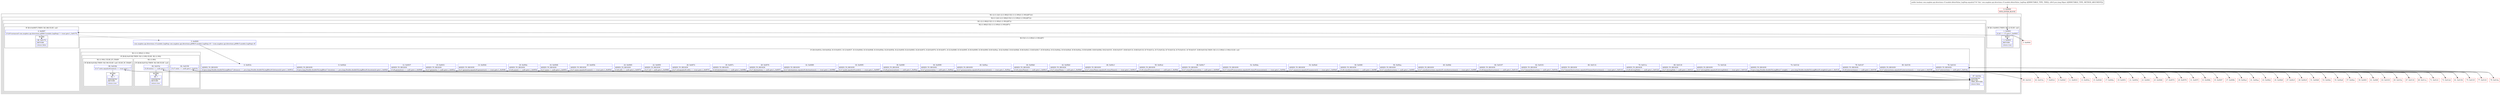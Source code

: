 digraph "CFG forcom.mapbox.api.directions.v5.models.$AutoValue_LegStep.equals(Ljava\/lang\/Object;)Z" {
subgraph cluster_Region_762921997 {
label = "R(1:(2:(1:2)|(1:(2:(1:88)|(3:5|(1:(1:(1:89))(1:(1:90)))|87)))))";
node [shape=record,color=blue];
subgraph cluster_Region_1148324037 {
label = "R(2:(1:2)|(1:(2:(1:88)|(3:5|(1:(1:(1:89))(1:(1:90)))|87))))";
node [shape=record,color=blue];
subgraph cluster_IfRegion_1096815464 {
label = "IF [B:1:0x0001] THEN: R(1:2) ELSE: null";
node [shape=record,color=blue];
Node_1 [shape=record,label="{1\:\ 0x0001|if (r8 == r7) goto L_0x0003\l}"];
subgraph cluster_Region_238860543 {
label = "R(1:2)";
node [shape=record,color=blue];
Node_2 [shape=record,label="{2\:\ 0x0003|RETURN\l|return true\l}"];
}
}
subgraph cluster_Region_1761795097 {
label = "R(1:(2:(1:88)|(3:5|(1:(1:(1:89))(1:(1:90)))|87)))";
node [shape=record,color=blue];
subgraph cluster_Region_1038276060 {
label = "R(2:(1:88)|(3:5|(1:(1:(1:89))(1:(1:90)))|87))";
node [shape=record,color=blue];
subgraph cluster_IfRegion_2086173275 {
label = "IF [B:4:0x0007] THEN: R(1:88) ELSE: null";
node [shape=record,color=blue];
Node_4 [shape=record,label="{4\:\ 0x0007|if ((r8 instanceof com.mapbox.api.directions.p008v5.models.LegStep) != true) goto L_0x0170\l}"];
subgraph cluster_Region_399036015 {
label = "R(1:88)";
node [shape=record,color=blue];
Node_88 [shape=record,label="{88\:\ 0x0170|RETURN\l|return false\l}"];
}
}
subgraph cluster_Region_2138104187 {
label = "R(3:5|(1:(1:(1:89))(1:(1:90)))|87)";
node [shape=record,color=blue];
Node_5 [shape=record,label="{5\:\ 0x0009|com.mapbox.api.directions.v5.models.LegStep com.mapbox.api.directions.p008v5.models.LegStep r8 = (com.mapbox.api.directions.p008v5.models.LegStep) r8\l}"];
subgraph cluster_IfRegion_1259598465 {
label = "IF [B:6:0x001b, B:8:0x002d, B:10:0x0031, B:12:0x0037, B:14:0x0044, B:16:0x0048, B:18:0x004e, B:20:0x005b, B:22:0x005f, B:24:0x0065, B:26:0x0072, B:28:0x0076, B:30:0x007c, B:32:0x0089, B:34:0x0095, B:36:0x0099, B:38:0x009f, B:40:0x00ac, B:42:0x00b0, B:44:0x00b6, B:46:0x00c3, B:48:0x00c7, B:50:0x00cd, B:52:0x00da, B:54:0x00e6, B:56:0x00ea, B:58:0x00f0, B:60:0x00fd, B:62:0x0101, B:64:0x0107, B:66:0x0114, B:68:0x0118, B:70:0x011e, B:72:0x012b, B:74:0x013d, B:76:0x0141, B:78:0x0147, B:80:0x0154] THEN: R(1:(1:(1:89))(1:(1:90))) ELSE: null";
node [shape=record,color=blue];
Node_6 [shape=record,label="{6\:\ 0x001b|ADDED_TO_REGION\l|if (java.lang.Double.doubleToLongBits(r7.distance) == java.lang.Double.doubleToLongBits(r8.distance())) goto L_0x001d\l}"];
Node_8 [shape=record,label="{8\:\ 0x002d|ADDED_TO_REGION\l|if (java.lang.Double.doubleToLongBits(r7.duration) == java.lang.Double.doubleToLongBits(r8.duration())) goto L_0x002f\l}"];
Node_10 [shape=record,label="{10\:\ 0x0031|ADDED_TO_REGION\l|if (r7.geometry != null) goto L_0x003a\l}"];
Node_12 [shape=record,label="{12\:\ 0x0037|ADDED_TO_REGION\l|if (r8.geometry() == null) goto L_0x0046\l}"];
Node_14 [shape=record,label="{14\:\ 0x0044|ADDED_TO_REGION\l|if (r7.geometry.equals(r8.geometry()) == true) goto L_0x0046\l}"];
Node_16 [shape=record,label="{16\:\ 0x0048|ADDED_TO_REGION\l|if (r7.name != null) goto L_0x0051\l}"];
Node_18 [shape=record,label="{18\:\ 0x004e|ADDED_TO_REGION\l|if (r8.name() == null) goto L_0x005d\l}"];
Node_20 [shape=record,label="{20\:\ 0x005b|ADDED_TO_REGION\l|if (r7.name.equals(r8.name()) == true) goto L_0x005d\l}"];
Node_22 [shape=record,label="{22\:\ 0x005f|ADDED_TO_REGION\l|if (r7.ref != null) goto L_0x0068\l}"];
Node_24 [shape=record,label="{24\:\ 0x0065|ADDED_TO_REGION\l|if (r8.ref() == null) goto L_0x0074\l}"];
Node_26 [shape=record,label="{26\:\ 0x0072|ADDED_TO_REGION\l|if (r7.ref.equals(r8.ref()) == true) goto L_0x0074\l}"];
Node_28 [shape=record,label="{28\:\ 0x0076|ADDED_TO_REGION\l|if (r7.destinations != null) goto L_0x007f\l}"];
Node_30 [shape=record,label="{30\:\ 0x007c|ADDED_TO_REGION\l|if (r8.destinations() == null) goto L_0x008b\l}"];
Node_32 [shape=record,label="{32\:\ 0x0089|ADDED_TO_REGION\l|if (r7.destinations.equals(r8.destinations()) == true) goto L_0x008b\l}"];
Node_34 [shape=record,label="{34\:\ 0x0095|ADDED_TO_REGION\l|if (r7.mode.equals(r8.mode()) == true) goto L_0x0097\l}"];
Node_36 [shape=record,label="{36\:\ 0x0099|ADDED_TO_REGION\l|if (r7.pronunciation != null) goto L_0x00a2\l}"];
Node_38 [shape=record,label="{38\:\ 0x009f|ADDED_TO_REGION\l|if (r8.pronunciation() == null) goto L_0x00ae\l}"];
Node_40 [shape=record,label="{40\:\ 0x00ac|ADDED_TO_REGION\l|if (r7.pronunciation.equals(r8.pronunciation()) == true) goto L_0x00ae\l}"];
Node_42 [shape=record,label="{42\:\ 0x00b0|ADDED_TO_REGION\l|if (r7.rotaryName != null) goto L_0x00b9\l}"];
Node_44 [shape=record,label="{44\:\ 0x00b6|ADDED_TO_REGION\l|if (r8.rotaryName() == null) goto L_0x00c5\l}"];
Node_46 [shape=record,label="{46\:\ 0x00c3|ADDED_TO_REGION\l|if (r7.rotaryName.equals(r8.rotaryName()) == true) goto L_0x00c5\l}"];
Node_48 [shape=record,label="{48\:\ 0x00c7|ADDED_TO_REGION\l|if (r7.rotaryPronunciation != null) goto L_0x00d0\l}"];
Node_50 [shape=record,label="{50\:\ 0x00cd|ADDED_TO_REGION\l|if (r8.rotaryPronunciation() == null) goto L_0x00dc\l}"];
Node_52 [shape=record,label="{52\:\ 0x00da|ADDED_TO_REGION\l|if (r7.rotaryPronunciation.equals(r8.rotaryPronunciation()) == true) goto L_0x00dc\l}"];
Node_54 [shape=record,label="{54\:\ 0x00e6|ADDED_TO_REGION\l|if (r7.maneuver.equals(r8.maneuver()) == true) goto L_0x00e8\l}"];
Node_56 [shape=record,label="{56\:\ 0x00ea|ADDED_TO_REGION\l|if (r7.voiceInstructions != null) goto L_0x00f3\l}"];
Node_58 [shape=record,label="{58\:\ 0x00f0|ADDED_TO_REGION\l|if (r8.voiceInstructions() == null) goto L_0x00ff\l}"];
Node_60 [shape=record,label="{60\:\ 0x00fd|ADDED_TO_REGION\l|if (r7.voiceInstructions.equals(r8.voiceInstructions()) == true) goto L_0x00ff\l}"];
Node_62 [shape=record,label="{62\:\ 0x0101|ADDED_TO_REGION\l|if (r7.bannerInstructions != null) goto L_0x010a\l}"];
Node_64 [shape=record,label="{64\:\ 0x0107|ADDED_TO_REGION\l|if (r8.bannerInstructions() == null) goto L_0x0116\l}"];
Node_66 [shape=record,label="{66\:\ 0x0114|ADDED_TO_REGION\l|if (r7.bannerInstructions.equals(r8.bannerInstructions()) == true) goto L_0x0116\l}"];
Node_68 [shape=record,label="{68\:\ 0x0118|ADDED_TO_REGION\l|if (r7.drivingSide != null) goto L_0x0121\l}"];
Node_70 [shape=record,label="{70\:\ 0x011e|ADDED_TO_REGION\l|if (r8.drivingSide() == null) goto L_0x012d\l}"];
Node_72 [shape=record,label="{72\:\ 0x012b|ADDED_TO_REGION\l|if (r7.drivingSide.equals(r8.drivingSide()) == true) goto L_0x012d\l}"];
Node_74 [shape=record,label="{74\:\ 0x013d|ADDED_TO_REGION\l|if (java.lang.Double.doubleToLongBits(r7.weight) == java.lang.Double.doubleToLongBits(r8.weight())) goto L_0x013f\l}"];
Node_76 [shape=record,label="{76\:\ 0x0141|ADDED_TO_REGION\l|if (r7.intersections != null) goto L_0x014a\l}"];
Node_78 [shape=record,label="{78\:\ 0x0147|ADDED_TO_REGION\l|if (r8.intersections() == null) goto L_0x0156\l}"];
Node_80 [shape=record,label="{80\:\ 0x0154|ADDED_TO_REGION\l|if (r7.intersections.equals(r8.intersections()) == true) goto L_0x0156\l}"];
subgraph cluster_Region_1758804635 {
label = "R(1:(1:(1:89))(1:(1:90)))";
node [shape=record,color=blue];
subgraph cluster_IfRegion_1135763048 {
label = "IF [B:82:0x0158] THEN: R(1:(1:89)) ELSE: R(1:(1:90))";
node [shape=record,color=blue];
Node_82 [shape=record,label="{82\:\ 0x0158|if (r7.exits == null) goto L_0x015a\l}"];
subgraph cluster_Region_2089250535 {
label = "R(1:(1:89))";
node [shape=record,color=blue];
subgraph cluster_IfRegion_2077523784 {
label = "IF [B:84:0x015e] THEN: R(1:89) ELSE: null";
node [shape=record,color=blue];
Node_84 [shape=record,label="{84\:\ 0x015e|if (r8.exits() == null) goto L_?\l}"];
subgraph cluster_Region_762145966 {
label = "R(1:89)";
node [shape=record,color=blue];
Node_89 [shape=record,label="{89\:\ ?|SYNTHETIC\lRETURN\l|return true\l}"];
}
}
}
subgraph cluster_Region_1814923898 {
label = "R(1:(1:90)) | ELSE_IF_CHAIN\l";
node [shape=record,color=blue];
subgraph cluster_IfRegion_235183871 {
label = "IF [B:86:0x016b] THEN: R(1:90) ELSE: null | ELSE_IF_CHAIN\l";
node [shape=record,color=blue];
Node_86 [shape=record,label="{86\:\ 0x016b|if (r7.exits.equals(r8.exits()) == true) goto L_?\l}"];
subgraph cluster_Region_1027463305 {
label = "R(1:90)";
node [shape=record,color=blue];
Node_90 [shape=record,label="{90\:\ ?|SYNTHETIC\lRETURN\l|return true\l}"];
}
}
}
}
}
}
Node_87 [shape=record,label="{87\:\ 0x016e|SYNTHETIC\lRETURN\lORIG_RETURN\l|return false\l}"];
}
}
}
}
}
Node_0 [shape=record,color=red,label="{0\:\ 0x0000|MTH_ENTER_BLOCK\l}"];
Node_3 [shape=record,color=red,label="{3\:\ 0x0004}"];
Node_7 [shape=record,color=red,label="{7\:\ 0x001d}"];
Node_9 [shape=record,color=red,label="{9\:\ 0x002f}"];
Node_11 [shape=record,color=red,label="{11\:\ 0x0033}"];
Node_13 [shape=record,color=red,label="{13\:\ 0x003a}"];
Node_15 [shape=record,color=red,label="{15\:\ 0x0046}"];
Node_17 [shape=record,color=red,label="{17\:\ 0x004a}"];
Node_19 [shape=record,color=red,label="{19\:\ 0x0051}"];
Node_21 [shape=record,color=red,label="{21\:\ 0x005d}"];
Node_23 [shape=record,color=red,label="{23\:\ 0x0061}"];
Node_25 [shape=record,color=red,label="{25\:\ 0x0068}"];
Node_27 [shape=record,color=red,label="{27\:\ 0x0074}"];
Node_29 [shape=record,color=red,label="{29\:\ 0x0078}"];
Node_31 [shape=record,color=red,label="{31\:\ 0x007f}"];
Node_33 [shape=record,color=red,label="{33\:\ 0x008b}"];
Node_35 [shape=record,color=red,label="{35\:\ 0x0097}"];
Node_37 [shape=record,color=red,label="{37\:\ 0x009b}"];
Node_39 [shape=record,color=red,label="{39\:\ 0x00a2}"];
Node_41 [shape=record,color=red,label="{41\:\ 0x00ae}"];
Node_43 [shape=record,color=red,label="{43\:\ 0x00b2}"];
Node_45 [shape=record,color=red,label="{45\:\ 0x00b9}"];
Node_47 [shape=record,color=red,label="{47\:\ 0x00c5}"];
Node_49 [shape=record,color=red,label="{49\:\ 0x00c9}"];
Node_51 [shape=record,color=red,label="{51\:\ 0x00d0}"];
Node_53 [shape=record,color=red,label="{53\:\ 0x00dc}"];
Node_55 [shape=record,color=red,label="{55\:\ 0x00e8}"];
Node_57 [shape=record,color=red,label="{57\:\ 0x00ec}"];
Node_59 [shape=record,color=red,label="{59\:\ 0x00f3}"];
Node_61 [shape=record,color=red,label="{61\:\ 0x00ff}"];
Node_63 [shape=record,color=red,label="{63\:\ 0x0103}"];
Node_65 [shape=record,color=red,label="{65\:\ 0x010a}"];
Node_67 [shape=record,color=red,label="{67\:\ 0x0116}"];
Node_69 [shape=record,color=red,label="{69\:\ 0x011a}"];
Node_71 [shape=record,color=red,label="{71\:\ 0x0121}"];
Node_73 [shape=record,color=red,label="{73\:\ 0x012d}"];
Node_75 [shape=record,color=red,label="{75\:\ 0x013f}"];
Node_77 [shape=record,color=red,label="{77\:\ 0x0143}"];
Node_79 [shape=record,color=red,label="{79\:\ 0x014a}"];
Node_81 [shape=record,color=red,label="{81\:\ 0x0156}"];
Node_83 [shape=record,color=red,label="{83\:\ 0x015a}"];
Node_85 [shape=record,color=red,label="{85\:\ 0x0161}"];
MethodNode[shape=record,label="{public boolean com.mapbox.api.directions.v5.models.$AutoValue_LegStep.equals((r7v0 'this' com.mapbox.api.directions.v5.models.$AutoValue_LegStep A[IMMUTABLE_TYPE, THIS]), (r8v0 java.lang.Object A[IMMUTABLE_TYPE, METHOD_ARGUMENT])) }"];
MethodNode -> Node_0;
Node_1 -> Node_2;
Node_1 -> Node_3[style=dashed];
Node_4 -> Node_5[style=dashed];
Node_4 -> Node_88;
Node_5 -> Node_6;
Node_6 -> Node_7;
Node_6 -> Node_87[style=dashed];
Node_8 -> Node_9;
Node_8 -> Node_87[style=dashed];
Node_10 -> Node_11[style=dashed];
Node_10 -> Node_13;
Node_12 -> Node_87[style=dashed];
Node_12 -> Node_15;
Node_14 -> Node_15;
Node_14 -> Node_87[style=dashed];
Node_16 -> Node_17[style=dashed];
Node_16 -> Node_19;
Node_18 -> Node_87[style=dashed];
Node_18 -> Node_21;
Node_20 -> Node_21;
Node_20 -> Node_87[style=dashed];
Node_22 -> Node_23[style=dashed];
Node_22 -> Node_25;
Node_24 -> Node_87[style=dashed];
Node_24 -> Node_27;
Node_26 -> Node_27;
Node_26 -> Node_87[style=dashed];
Node_28 -> Node_29[style=dashed];
Node_28 -> Node_31;
Node_30 -> Node_87[style=dashed];
Node_30 -> Node_33;
Node_32 -> Node_33;
Node_32 -> Node_87[style=dashed];
Node_34 -> Node_35;
Node_34 -> Node_87[style=dashed];
Node_36 -> Node_37[style=dashed];
Node_36 -> Node_39;
Node_38 -> Node_87[style=dashed];
Node_38 -> Node_41;
Node_40 -> Node_41;
Node_40 -> Node_87[style=dashed];
Node_42 -> Node_43[style=dashed];
Node_42 -> Node_45;
Node_44 -> Node_87[style=dashed];
Node_44 -> Node_47;
Node_46 -> Node_47;
Node_46 -> Node_87[style=dashed];
Node_48 -> Node_49[style=dashed];
Node_48 -> Node_51;
Node_50 -> Node_87[style=dashed];
Node_50 -> Node_53;
Node_52 -> Node_53;
Node_52 -> Node_87[style=dashed];
Node_54 -> Node_55;
Node_54 -> Node_87[style=dashed];
Node_56 -> Node_57[style=dashed];
Node_56 -> Node_59;
Node_58 -> Node_87[style=dashed];
Node_58 -> Node_61;
Node_60 -> Node_61;
Node_60 -> Node_87[style=dashed];
Node_62 -> Node_63[style=dashed];
Node_62 -> Node_65;
Node_64 -> Node_87[style=dashed];
Node_64 -> Node_67;
Node_66 -> Node_67;
Node_66 -> Node_87[style=dashed];
Node_68 -> Node_69[style=dashed];
Node_68 -> Node_71;
Node_70 -> Node_87[style=dashed];
Node_70 -> Node_73;
Node_72 -> Node_73;
Node_72 -> Node_87[style=dashed];
Node_74 -> Node_75;
Node_74 -> Node_87[style=dashed];
Node_76 -> Node_77[style=dashed];
Node_76 -> Node_79;
Node_78 -> Node_87[style=dashed];
Node_78 -> Node_81;
Node_80 -> Node_81;
Node_80 -> Node_87[style=dashed];
Node_82 -> Node_83;
Node_82 -> Node_85[style=dashed];
Node_84 -> Node_87[style=dashed];
Node_84 -> Node_89;
Node_86 -> Node_87[style=dashed];
Node_86 -> Node_90;
Node_0 -> Node_1;
Node_3 -> Node_4;
Node_7 -> Node_8;
Node_9 -> Node_10;
Node_11 -> Node_12;
Node_13 -> Node_14;
Node_15 -> Node_16;
Node_17 -> Node_18;
Node_19 -> Node_20;
Node_21 -> Node_22;
Node_23 -> Node_24;
Node_25 -> Node_26;
Node_27 -> Node_28;
Node_29 -> Node_30;
Node_31 -> Node_32;
Node_33 -> Node_34;
Node_35 -> Node_36;
Node_37 -> Node_38;
Node_39 -> Node_40;
Node_41 -> Node_42;
Node_43 -> Node_44;
Node_45 -> Node_46;
Node_47 -> Node_48;
Node_49 -> Node_50;
Node_51 -> Node_52;
Node_53 -> Node_54;
Node_55 -> Node_56;
Node_57 -> Node_58;
Node_59 -> Node_60;
Node_61 -> Node_62;
Node_63 -> Node_64;
Node_65 -> Node_66;
Node_67 -> Node_68;
Node_69 -> Node_70;
Node_71 -> Node_72;
Node_73 -> Node_74;
Node_75 -> Node_76;
Node_77 -> Node_78;
Node_79 -> Node_80;
Node_81 -> Node_82;
Node_83 -> Node_84;
Node_85 -> Node_86;
}

